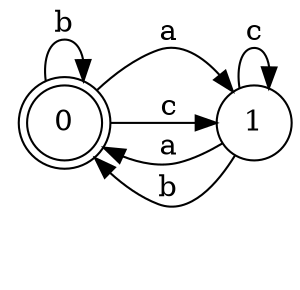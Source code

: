 digraph n2_5 {
__start0 [label="" shape="none"];

rankdir=LR;
size="8,5";

s0 [style="rounded,filled", color="black", fillcolor="white" shape="doublecircle", label="0"];
s1 [style="filled", color="black", fillcolor="white" shape="circle", label="1"];
s0 -> s1 [label="a"];
s0 -> s0 [label="b"];
s0 -> s1 [label="c"];
s1 -> s0 [label="a"];
s1 -> s0 [label="b"];
s1 -> s1 [label="c"];

}